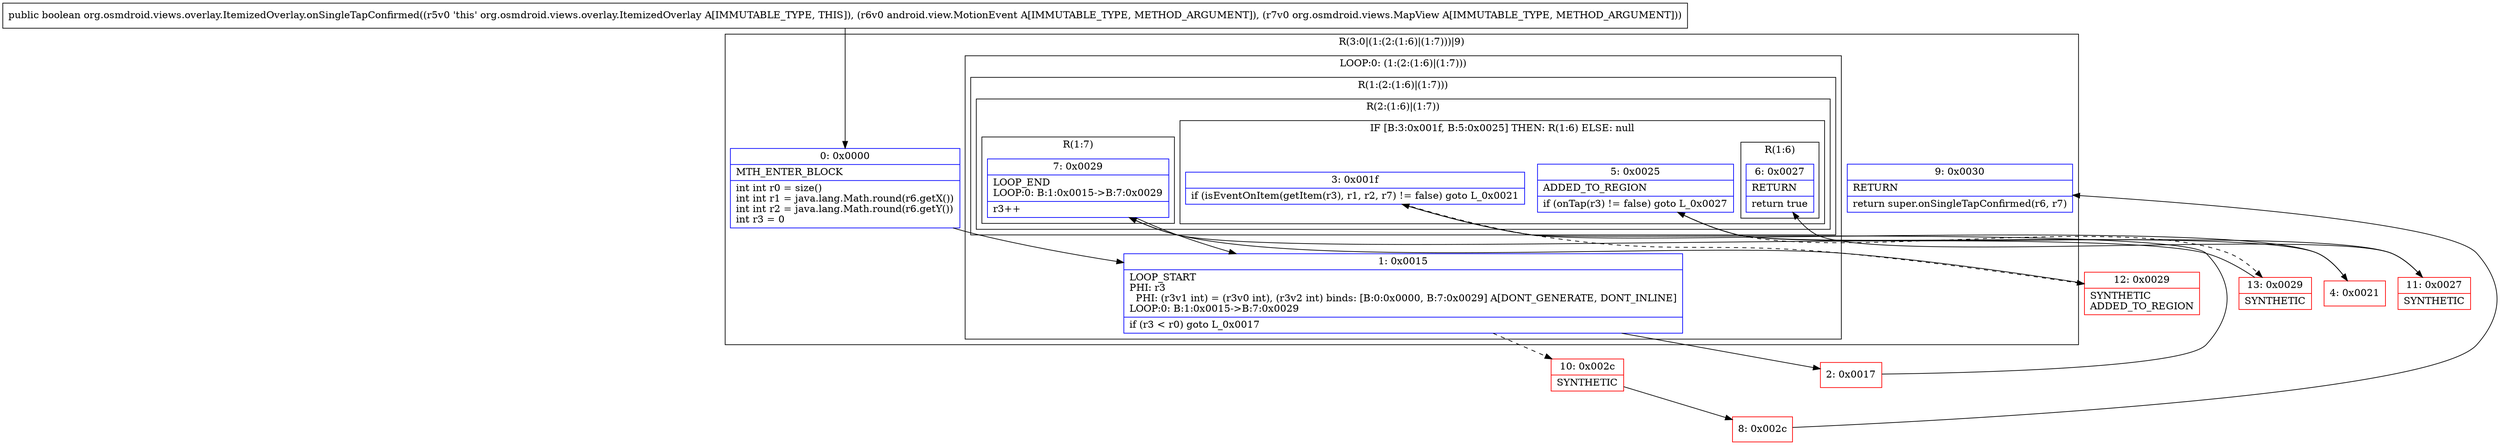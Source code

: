 digraph "CFG fororg.osmdroid.views.overlay.ItemizedOverlay.onSingleTapConfirmed(Landroid\/view\/MotionEvent;Lorg\/osmdroid\/views\/MapView;)Z" {
subgraph cluster_Region_499661958 {
label = "R(3:0|(1:(2:(1:6)|(1:7)))|9)";
node [shape=record,color=blue];
Node_0 [shape=record,label="{0\:\ 0x0000|MTH_ENTER_BLOCK\l|int int r0 = size()\lint int r1 = java.lang.Math.round(r6.getX())\lint int r2 = java.lang.Math.round(r6.getY())\lint r3 = 0\l}"];
subgraph cluster_LoopRegion_1686845304 {
label = "LOOP:0: (1:(2:(1:6)|(1:7)))";
node [shape=record,color=blue];
Node_1 [shape=record,label="{1\:\ 0x0015|LOOP_START\lPHI: r3 \l  PHI: (r3v1 int) = (r3v0 int), (r3v2 int) binds: [B:0:0x0000, B:7:0x0029] A[DONT_GENERATE, DONT_INLINE]\lLOOP:0: B:1:0x0015\-\>B:7:0x0029\l|if (r3 \< r0) goto L_0x0017\l}"];
subgraph cluster_Region_941833792 {
label = "R(1:(2:(1:6)|(1:7)))";
node [shape=record,color=blue];
subgraph cluster_Region_943379962 {
label = "R(2:(1:6)|(1:7))";
node [shape=record,color=blue];
subgraph cluster_IfRegion_1980734065 {
label = "IF [B:3:0x001f, B:5:0x0025] THEN: R(1:6) ELSE: null";
node [shape=record,color=blue];
Node_3 [shape=record,label="{3\:\ 0x001f|if (isEventOnItem(getItem(r3), r1, r2, r7) != false) goto L_0x0021\l}"];
Node_5 [shape=record,label="{5\:\ 0x0025|ADDED_TO_REGION\l|if (onTap(r3) != false) goto L_0x0027\l}"];
subgraph cluster_Region_1275789957 {
label = "R(1:6)";
node [shape=record,color=blue];
Node_6 [shape=record,label="{6\:\ 0x0027|RETURN\l|return true\l}"];
}
}
subgraph cluster_Region_103422862 {
label = "R(1:7)";
node [shape=record,color=blue];
Node_7 [shape=record,label="{7\:\ 0x0029|LOOP_END\lLOOP:0: B:1:0x0015\-\>B:7:0x0029\l|r3++\l}"];
}
}
}
}
Node_9 [shape=record,label="{9\:\ 0x0030|RETURN\l|return super.onSingleTapConfirmed(r6, r7)\l}"];
}
Node_2 [shape=record,color=red,label="{2\:\ 0x0017}"];
Node_4 [shape=record,color=red,label="{4\:\ 0x0021}"];
Node_8 [shape=record,color=red,label="{8\:\ 0x002c}"];
Node_10 [shape=record,color=red,label="{10\:\ 0x002c|SYNTHETIC\l}"];
Node_11 [shape=record,color=red,label="{11\:\ 0x0027|SYNTHETIC\l}"];
Node_12 [shape=record,color=red,label="{12\:\ 0x0029|SYNTHETIC\lADDED_TO_REGION\l}"];
Node_13 [shape=record,color=red,label="{13\:\ 0x0029|SYNTHETIC\l}"];
MethodNode[shape=record,label="{public boolean org.osmdroid.views.overlay.ItemizedOverlay.onSingleTapConfirmed((r5v0 'this' org.osmdroid.views.overlay.ItemizedOverlay A[IMMUTABLE_TYPE, THIS]), (r6v0 android.view.MotionEvent A[IMMUTABLE_TYPE, METHOD_ARGUMENT]), (r7v0 org.osmdroid.views.MapView A[IMMUTABLE_TYPE, METHOD_ARGUMENT])) }"];
MethodNode -> Node_0;
Node_0 -> Node_1;
Node_1 -> Node_2;
Node_1 -> Node_10[style=dashed];
Node_3 -> Node_4;
Node_3 -> Node_12[style=dashed];
Node_5 -> Node_11;
Node_5 -> Node_13[style=dashed];
Node_7 -> Node_1;
Node_2 -> Node_3;
Node_4 -> Node_5;
Node_8 -> Node_9;
Node_10 -> Node_8;
Node_11 -> Node_6;
Node_12 -> Node_7;
Node_13 -> Node_7;
}

